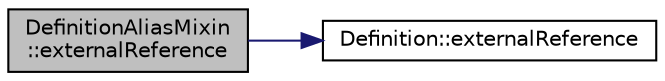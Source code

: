 digraph "DefinitionAliasMixin::externalReference"
{
 // LATEX_PDF_SIZE
  edge [fontname="Helvetica",fontsize="10",labelfontname="Helvetica",labelfontsize="10"];
  node [fontname="Helvetica",fontsize="10",shape=record];
  rankdir="LR";
  Node1 [label="DefinitionAliasMixin\l::externalReference",height=0.2,width=0.4,color="black", fillcolor="grey75", style="filled", fontcolor="black",tooltip=" "];
  Node1 -> Node2 [color="midnightblue",fontsize="10",style="solid",fontname="Helvetica"];
  Node2 [label="Definition::externalReference",height=0.2,width=0.4,color="black", fillcolor="white", style="filled",URL="$classDefinition.html#afed5ab0a5d1c020f8a0041f8a1927721",tooltip=" "];
}
